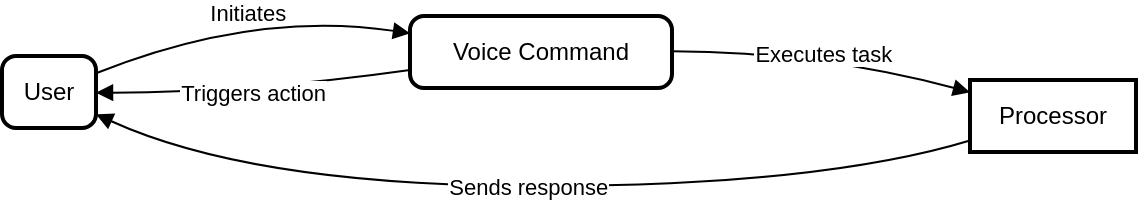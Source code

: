 <mxfile version="24.7.5">
  <diagram name="Page-1" id="tNLZPJm7-pJJiDva4IPv">
    <mxGraphModel>
      <root>
        <mxCell id="0" />
        <mxCell id="1" parent="0" />
        <mxCell id="2" value="User" style="rounded=1;absoluteArcSize=1;arcSize=14;whiteSpace=wrap;strokeWidth=2;" vertex="1" parent="1">
          <mxGeometry y="33" width="47" height="36" as="geometry" />
        </mxCell>
        <mxCell id="3" value="Voice Command" style="rounded=1;absoluteArcSize=1;arcSize=14;whiteSpace=wrap;strokeWidth=2;" vertex="1" parent="1">
          <mxGeometry x="204" y="13" width="131" height="36" as="geometry" />
        </mxCell>
        <mxCell id="4" value="Processor" style="whiteSpace=wrap;strokeWidth=2;" vertex="1" parent="1">
          <mxGeometry x="484" y="45" width="83" height="36" as="geometry" />
        </mxCell>
        <mxCell id="5" value="Initiates" style="curved=1;startArrow=none;endArrow=block;exitX=1;exitY=0.24;entryX=0;entryY=0.24;" edge="1" parent="1" source="2" target="3">
          <mxGeometry relative="1" as="geometry">
            <Array as="points">
              <mxPoint x="126" y="10" />
            </Array>
          </mxGeometry>
        </mxCell>
        <mxCell id="6" value="Triggers action" style="curved=1;startArrow=none;endArrow=block;exitX=0;exitY=0.75;entryX=1;entryY=0.51;" edge="1" parent="1" source="3" target="2">
          <mxGeometry relative="1" as="geometry">
            <Array as="points">
              <mxPoint x="126" y="51" />
            </Array>
          </mxGeometry>
        </mxCell>
        <mxCell id="7" value="Executes task" style="curved=1;startArrow=none;endArrow=block;exitX=1;exitY=0.49;entryX=0;entryY=0.17;" edge="1" parent="1" source="3" target="4">
          <mxGeometry relative="1" as="geometry">
            <Array as="points">
              <mxPoint x="409" y="31" />
            </Array>
          </mxGeometry>
        </mxCell>
        <mxCell id="8" value="Sends response" style="curved=1;startArrow=none;endArrow=block;exitX=0;exitY=0.84;entryX=1;entryY=0.81;" edge="1" parent="1" source="4" target="2">
          <mxGeometry relative="1" as="geometry">
            <Array as="points">
              <mxPoint x="409" y="98" />
              <mxPoint x="126" y="98" />
            </Array>
          </mxGeometry>
        </mxCell>
      </root>
    </mxGraphModel>
  </diagram>
</mxfile>
